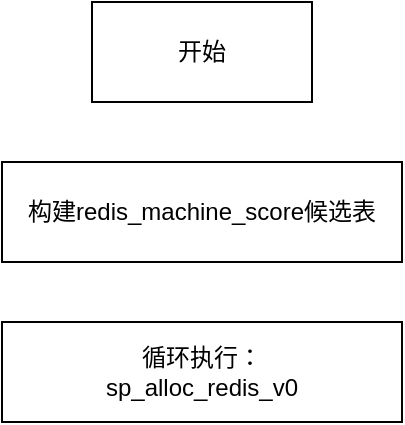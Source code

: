 <mxfile version="27.2.0">
  <diagram name="第 1 页" id="j7QcyIbXMcnLN_d6TXEC">
    <mxGraphModel dx="1186" dy="827" grid="1" gridSize="10" guides="1" tooltips="1" connect="1" arrows="1" fold="1" page="1" pageScale="1" pageWidth="827" pageHeight="1169" math="0" shadow="0">
      <root>
        <mxCell id="0" />
        <mxCell id="1" parent="0" />
        <mxCell id="T-9a_Md7qfRQNnMU-Y2a-1" value="开始" style="rounded=0;whiteSpace=wrap;html=1;" vertex="1" parent="1">
          <mxGeometry x="215" y="120" width="110" height="50" as="geometry" />
        </mxCell>
        <mxCell id="T-9a_Md7qfRQNnMU-Y2a-2" value="构建redis_machine_score候选表" style="rounded=0;whiteSpace=wrap;html=1;" vertex="1" parent="1">
          <mxGeometry x="170" y="200" width="200" height="50" as="geometry" />
        </mxCell>
        <mxCell id="T-9a_Md7qfRQNnMU-Y2a-3" value="循环执行：&lt;br&gt;sp_alloc_redis_v0" style="rounded=0;whiteSpace=wrap;html=1;" vertex="1" parent="1">
          <mxGeometry x="170" y="280" width="200" height="50" as="geometry" />
        </mxCell>
      </root>
    </mxGraphModel>
  </diagram>
</mxfile>
